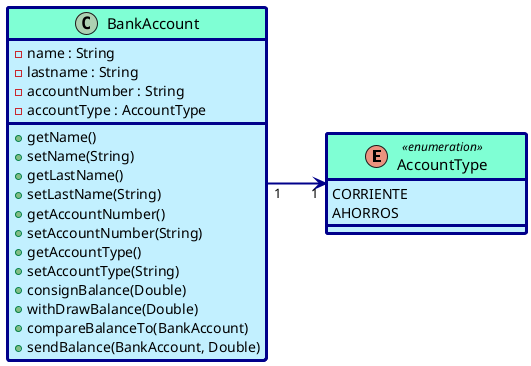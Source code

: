 @startuml Diagram

'skinparam style strictuml
skinparam Class {
    FontName Arial
    FontSize 15

    BorderColor DarkBlue
    BackgroundColor APPLICATION
    BorderThickness 3
    ArrowColor DarkBlue
    ArrowThickness 2
    HeaderBackgroundColor Aquamarine
}
skinparam MinClassWidth 200

enum AccountType <<enumeration>> {
    CORRIENTE
    AHORROS
}

class BankAccount {
    -name : String
    -lastname : String
    -accountNumber : String
    -accountType : AccountType

    +getName()
    +setName(String)
    +getLastName()
    +setLastName(String)
    +getAccountNumber()
    +setAccountNumber(String)
    +getAccountType()
    +setAccountType(String)
    +consignBalance(Double)
    +withDrawBalance(Double)
    +compareBalanceTo(BankAccount)
    +sendBalance(BankAccount, Double)
}
left to right direction
BankAccount "1" --> "1" AccountType
@enduml